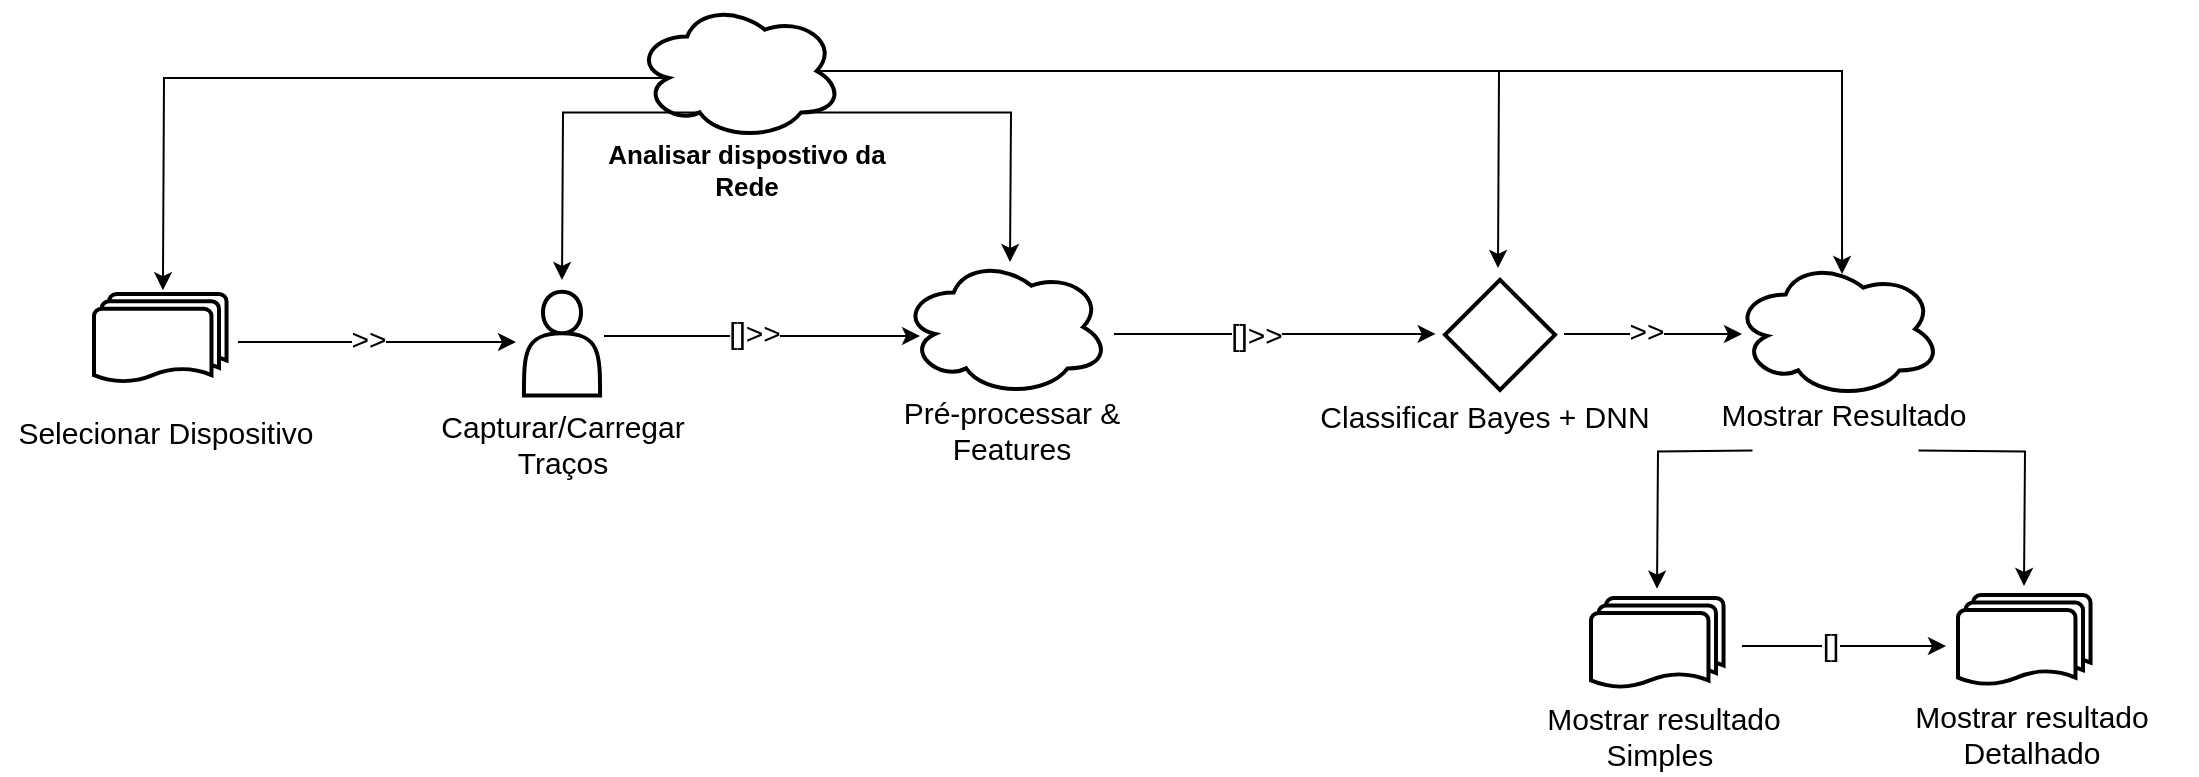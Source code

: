 <mxfile version="28.2.5">
  <diagram id="Il9Fi1deLX2TvpJTLiLy" name="Página-1">
    <mxGraphModel dx="1988" dy="654" grid="0" gridSize="10" guides="1" tooltips="1" connect="1" arrows="1" fold="1" page="0" pageScale="1" pageWidth="827" pageHeight="1169" math="0" shadow="0">
      <root>
        <mxCell id="0" />
        <mxCell id="1" parent="0" />
        <mxCell id="XDs6qOpa_2APzOStyn8Z-69" value="" style="group" parent="1" vertex="1" connectable="0">
          <mxGeometry x="-305" y="316" width="245" height="92.28" as="geometry" />
        </mxCell>
        <mxCell id="XDs6qOpa_2APzOStyn8Z-49" value="&lt;div style=&quot;text-align: center;&quot;&gt;&lt;span style=&quot;background-color: transparent; color: light-dark(rgb(0, 0, 0), rgb(255, 255, 255)); font-size: 13px;&quot;&gt;&lt;b&gt;Analisar dispostivo da Rede&lt;/b&gt;&lt;/span&gt;&lt;/div&gt;" style="text;whiteSpace=wrap;html=1;labelBackgroundColor=none;" parent="XDs6qOpa_2APzOStyn8Z-69" vertex="1">
          <mxGeometry x="35" y="62" width="175" height="30.28" as="geometry" />
        </mxCell>
        <mxCell id="XDs6qOpa_2APzOStyn8Z-57" value="" style="ellipse;shape=cloud;whiteSpace=wrap;html=1;strokeWidth=2;" parent="XDs6qOpa_2APzOStyn8Z-69" vertex="1">
          <mxGeometry x="67.75" width="103.5" height="69" as="geometry" />
        </mxCell>
        <mxCell id="XDs6qOpa_2APzOStyn8Z-81" style="edgeStyle=orthogonalEdgeStyle;rounded=0;orthogonalLoop=1;jettySize=auto;html=1;" parent="1" edge="1">
          <mxGeometry relative="1" as="geometry">
            <mxPoint x="-95" y="483" as="targetPoint" />
            <mxPoint x="-253" y="483" as="sourcePoint" />
          </mxGeometry>
        </mxCell>
        <mxCell id="XDs6qOpa_2APzOStyn8Z-117" value="&lt;font style=&quot;font-size: 15px;&quot;&gt;[]&amp;gt;&amp;gt;&lt;/font&gt;" style="edgeLabel;html=1;align=center;verticalAlign=middle;resizable=0;points=[];" parent="XDs6qOpa_2APzOStyn8Z-81" vertex="1" connectable="0">
          <mxGeometry x="-0.051" y="2" relative="1" as="geometry">
            <mxPoint as="offset" />
          </mxGeometry>
        </mxCell>
        <mxCell id="XDs6qOpa_2APzOStyn8Z-106" style="edgeStyle=orthogonalEdgeStyle;rounded=0;orthogonalLoop=1;jettySize=auto;html=1;exitX=0.31;exitY=0.8;exitDx=0;exitDy=0;exitPerimeter=0;" parent="1" source="XDs6qOpa_2APzOStyn8Z-57" edge="1">
          <mxGeometry relative="1" as="geometry">
            <mxPoint x="-274" y="455" as="targetPoint" />
          </mxGeometry>
        </mxCell>
        <mxCell id="XDs6qOpa_2APzOStyn8Z-110" style="edgeStyle=orthogonalEdgeStyle;rounded=0;orthogonalLoop=1;jettySize=auto;html=1;exitX=0.16;exitY=0.55;exitDx=0;exitDy=0;exitPerimeter=0;entryX=0.5;entryY=0;entryDx=0;entryDy=0;" parent="1" source="XDs6qOpa_2APzOStyn8Z-57" edge="1">
          <mxGeometry relative="1" as="geometry">
            <mxPoint x="-473.535" y="460.09" as="targetPoint" />
          </mxGeometry>
        </mxCell>
        <mxCell id="XDs6qOpa_2APzOStyn8Z-111" style="edgeStyle=orthogonalEdgeStyle;rounded=0;orthogonalLoop=1;jettySize=auto;html=1;exitX=0.875;exitY=0.5;exitDx=0;exitDy=0;exitPerimeter=0;" parent="1" source="XDs6qOpa_2APzOStyn8Z-57" edge="1">
          <mxGeometry relative="1" as="geometry">
            <mxPoint x="194" y="449" as="targetPoint" />
          </mxGeometry>
        </mxCell>
        <mxCell id="XDs6qOpa_2APzOStyn8Z-156" style="edgeStyle=orthogonalEdgeStyle;rounded=0;orthogonalLoop=1;jettySize=auto;html=1;exitX=0.8;exitY=0.8;exitDx=0;exitDy=0;exitPerimeter=0;" parent="1" source="XDs6qOpa_2APzOStyn8Z-57" edge="1">
          <mxGeometry relative="1" as="geometry">
            <mxPoint x="-50" y="446" as="targetPoint" />
          </mxGeometry>
        </mxCell>
        <mxCell id="XDs6qOpa_2APzOStyn8Z-172" style="edgeStyle=orthogonalEdgeStyle;rounded=0;orthogonalLoop=1;jettySize=auto;html=1;entryX=0.16;entryY=0.55;entryDx=0;entryDy=0;entryPerimeter=0;" parent="1" edge="1">
          <mxGeometry relative="1" as="geometry">
            <mxPoint x="2" y="482" as="sourcePoint" />
            <mxPoint x="162.81" y="481.95" as="targetPoint" />
          </mxGeometry>
        </mxCell>
        <mxCell id="XDs6qOpa_2APzOStyn8Z-173" value="&lt;font style=&quot;font-size: 15px;&quot;&gt;[]&amp;gt;&amp;gt;&lt;/font&gt;" style="edgeLabel;html=1;align=center;verticalAlign=middle;resizable=0;points=[];" parent="XDs6qOpa_2APzOStyn8Z-172" vertex="1" connectable="0">
          <mxGeometry x="-0.117" y="-1" relative="1" as="geometry">
            <mxPoint y="-1" as="offset" />
          </mxGeometry>
        </mxCell>
        <mxCell id="QEQqxk-_YLSXUUMcxlBl-1" value="" style="group" vertex="1" connectable="0" parent="1">
          <mxGeometry x="-555" y="462" width="166" height="77" as="geometry" />
        </mxCell>
        <mxCell id="QEQqxk-_YLSXUUMcxlBl-2" value="" style="strokeWidth=2;html=1;shape=mxgraph.flowchart.multi-document;whiteSpace=wrap;" vertex="1" parent="QEQqxk-_YLSXUUMcxlBl-1">
          <mxGeometry x="47" width="66.27" height="44.441" as="geometry" />
        </mxCell>
        <mxCell id="QEQqxk-_YLSXUUMcxlBl-3" value="&lt;span style=&quot;font-size: 15px;&quot;&gt;Selecionar Dispositivo&lt;/span&gt;" style="text;whiteSpace=wrap;html=1;labelBackgroundColor=none;align=center;" vertex="1" parent="QEQqxk-_YLSXUUMcxlBl-1">
          <mxGeometry y="53.995" width="166" height="29.785" as="geometry" />
        </mxCell>
        <mxCell id="QEQqxk-_YLSXUUMcxlBl-4" value="" style="group" vertex="1" connectable="0" parent="1">
          <mxGeometry x="-357" y="465" width="186" height="78.01" as="geometry" />
        </mxCell>
        <mxCell id="QEQqxk-_YLSXUUMcxlBl-5" value="&lt;span style=&quot;font-size: 15px;&quot;&gt;Capturar/Carregar Traços&lt;/span&gt;" style="text;whiteSpace=wrap;html=1;labelBackgroundColor=none;align=center;" vertex="1" parent="QEQqxk-_YLSXUUMcxlBl-4">
          <mxGeometry x="1.5" y="47.73" width="163" height="30.28" as="geometry" />
        </mxCell>
        <mxCell id="QEQqxk-_YLSXUUMcxlBl-6" value="" style="shape=actor;whiteSpace=wrap;html=1;strokeWidth=2;" vertex="1" parent="QEQqxk-_YLSXUUMcxlBl-4">
          <mxGeometry x="63.97" y="-4.18" width="38.07" height="51.91" as="geometry" />
        </mxCell>
        <mxCell id="XDs6qOpa_2APzOStyn8Z-84" style="edgeStyle=orthogonalEdgeStyle;rounded=0;orthogonalLoop=1;jettySize=auto;html=1;" parent="QEQqxk-_YLSXUUMcxlBl-4" edge="1">
          <mxGeometry relative="1" as="geometry">
            <mxPoint x="-79" y="21" as="sourcePoint" />
            <mxPoint x="60" y="21" as="targetPoint" />
          </mxGeometry>
        </mxCell>
        <mxCell id="XDs6qOpa_2APzOStyn8Z-115" value="&amp;gt;&amp;gt;" style="edgeLabel;html=1;align=center;verticalAlign=middle;resizable=0;points=[];fontSize=15;" parent="XDs6qOpa_2APzOStyn8Z-84" vertex="1" connectable="0">
          <mxGeometry x="-0.075" y="2" relative="1" as="geometry">
            <mxPoint as="offset" />
          </mxGeometry>
        </mxCell>
        <mxCell id="QEQqxk-_YLSXUUMcxlBl-8" value="" style="group" vertex="1" connectable="0" parent="1">
          <mxGeometry x="-132" y="444" width="166" height="97.73" as="geometry" />
        </mxCell>
        <mxCell id="QEQqxk-_YLSXUUMcxlBl-9" value="" style="ellipse;shape=cloud;whiteSpace=wrap;html=1;strokeWidth=2;" vertex="1" parent="QEQqxk-_YLSXUUMcxlBl-8">
          <mxGeometry x="28" width="103.5" height="69" as="geometry" />
        </mxCell>
        <mxCell id="QEQqxk-_YLSXUUMcxlBl-10" value="&lt;span style=&quot;font-size: 15px;&quot;&gt;Pré-processar &amp;amp; Features&lt;/span&gt;" style="text;whiteSpace=wrap;html=1;labelBackgroundColor=none;align=center;" vertex="1" parent="QEQqxk-_YLSXUUMcxlBl-8">
          <mxGeometry y="62.0" width="166" height="30.28" as="geometry" />
        </mxCell>
        <mxCell id="QEQqxk-_YLSXUUMcxlBl-12" value="" style="group" vertex="1" connectable="0" parent="1">
          <mxGeometry x="112" y="456" width="166" height="82.19" as="geometry" />
        </mxCell>
        <mxCell id="QEQqxk-_YLSXUUMcxlBl-13" value="&lt;span style=&quot;font-size: 15px;&quot;&gt;Classificar Bayes + DNN&lt;/span&gt;" style="text;whiteSpace=wrap;html=1;labelBackgroundColor=none;align=center;" vertex="1" parent="QEQqxk-_YLSXUUMcxlBl-12">
          <mxGeometry x="-15" y="51.91" width="181" height="30.28" as="geometry" />
        </mxCell>
        <mxCell id="QEQqxk-_YLSXUUMcxlBl-14" value="" style="rhombus;whiteSpace=wrap;html=1;strokeWidth=2;" vertex="1" parent="QEQqxk-_YLSXUUMcxlBl-12">
          <mxGeometry x="55.5" y="-1.09" width="55" height="55" as="geometry" />
        </mxCell>
        <mxCell id="QEQqxk-_YLSXUUMcxlBl-15" value="" style="group" vertex="1" connectable="0" parent="1">
          <mxGeometry x="284" y="445" width="166" height="97.73" as="geometry" />
        </mxCell>
        <mxCell id="QEQqxk-_YLSXUUMcxlBl-16" value="" style="ellipse;shape=cloud;whiteSpace=wrap;html=1;strokeWidth=2;" vertex="1" parent="QEQqxk-_YLSXUUMcxlBl-15">
          <mxGeometry x="28" width="103.5" height="69" as="geometry" />
        </mxCell>
        <mxCell id="QEQqxk-_YLSXUUMcxlBl-17" value="&lt;span style=&quot;font-size: 15px;&quot;&gt;Mostrar Resultado&lt;/span&gt;" style="text;whiteSpace=wrap;html=1;labelBackgroundColor=none;align=center;" vertex="1" parent="QEQqxk-_YLSXUUMcxlBl-15">
          <mxGeometry y="62.0" width="166" height="30.28" as="geometry" />
        </mxCell>
        <mxCell id="QEQqxk-_YLSXUUMcxlBl-32" style="edgeStyle=orthogonalEdgeStyle;rounded=0;orthogonalLoop=1;jettySize=auto;html=1;" edge="1" parent="QEQqxk-_YLSXUUMcxlBl-15">
          <mxGeometry relative="1" as="geometry">
            <mxPoint x="-57" y="37" as="sourcePoint" />
            <mxPoint x="32" y="37" as="targetPoint" />
          </mxGeometry>
        </mxCell>
        <mxCell id="QEQqxk-_YLSXUUMcxlBl-33" value="&amp;gt;&amp;gt;" style="edgeLabel;html=1;align=center;verticalAlign=middle;resizable=0;points=[];fontSize=15;" vertex="1" connectable="0" parent="QEQqxk-_YLSXUUMcxlBl-32">
          <mxGeometry x="-0.075" y="2" relative="1" as="geometry">
            <mxPoint as="offset" />
          </mxGeometry>
        </mxCell>
        <mxCell id="QEQqxk-_YLSXUUMcxlBl-20" style="rounded=0;orthogonalLoop=1;jettySize=auto;html=1;strokeColor=default;edgeStyle=orthogonalEdgeStyle;entryX=0.522;entryY=0.101;entryDx=0;entryDy=0;entryPerimeter=0;" edge="1" parent="1" source="XDs6qOpa_2APzOStyn8Z-57" target="QEQqxk-_YLSXUUMcxlBl-16">
          <mxGeometry relative="1" as="geometry">
            <mxPoint x="366" y="442" as="targetPoint" />
            <Array as="points">
              <mxPoint x="366" y="351" />
            </Array>
          </mxGeometry>
        </mxCell>
        <mxCell id="QEQqxk-_YLSXUUMcxlBl-21" value="" style="group" vertex="1" connectable="0" parent="1">
          <mxGeometry x="377.5" y="612.55" width="166" height="75.46" as="geometry" />
        </mxCell>
        <mxCell id="QEQqxk-_YLSXUUMcxlBl-22" value="" style="strokeWidth=2;html=1;shape=mxgraph.flowchart.multi-document;whiteSpace=wrap;" vertex="1" parent="QEQqxk-_YLSXUUMcxlBl-21">
          <mxGeometry x="46.5" width="66.27" height="45.18" as="geometry" />
        </mxCell>
        <mxCell id="QEQqxk-_YLSXUUMcxlBl-23" value="&lt;span style=&quot;font-size: 15px;&quot;&gt;Mostrar resultado Detalhado&lt;/span&gt;" style="text;whiteSpace=wrap;html=1;labelBackgroundColor=none;align=center;" vertex="1" parent="QEQqxk-_YLSXUUMcxlBl-21">
          <mxGeometry y="45.18" width="166" height="30.28" as="geometry" />
        </mxCell>
        <mxCell id="QEQqxk-_YLSXUUMcxlBl-26" style="edgeStyle=orthogonalEdgeStyle;rounded=0;orthogonalLoop=1;jettySize=auto;html=1;exitX=0.75;exitY=1;exitDx=0;exitDy=0;" edge="1" parent="1">
          <mxGeometry relative="1" as="geometry">
            <mxPoint x="404.25" y="540.28" as="sourcePoint" />
            <mxPoint x="457" y="608" as="targetPoint" />
          </mxGeometry>
        </mxCell>
        <mxCell id="QEQqxk-_YLSXUUMcxlBl-27" style="edgeStyle=orthogonalEdgeStyle;rounded=0;orthogonalLoop=1;jettySize=auto;html=1;exitX=0.25;exitY=1;exitDx=0;exitDy=0;entryX=0.5;entryY=0;entryDx=0;entryDy=0;" edge="1" parent="1">
          <mxGeometry relative="1" as="geometry">
            <mxPoint x="273.505" y="609.37" as="targetPoint" />
            <mxPoint x="321.25" y="540.28" as="sourcePoint" />
          </mxGeometry>
        </mxCell>
        <mxCell id="QEQqxk-_YLSXUUMcxlBl-30" style="edgeStyle=orthogonalEdgeStyle;rounded=0;orthogonalLoop=1;jettySize=auto;html=1;exitX=1;exitY=0.5;exitDx=0;exitDy=0;exitPerimeter=0;entryX=0;entryY=0.5;entryDx=0;entryDy=0;entryPerimeter=0;" edge="1" parent="1">
          <mxGeometry relative="1" as="geometry">
            <mxPoint x="418" y="638" as="targetPoint" />
            <mxPoint x="316" y="638" as="sourcePoint" />
          </mxGeometry>
        </mxCell>
        <mxCell id="QEQqxk-_YLSXUUMcxlBl-31" value="&lt;span style=&quot;font-size: 15px;&quot;&gt;[]&lt;/span&gt;" style="edgeLabel;html=1;align=center;verticalAlign=middle;resizable=0;points=[];" vertex="1" connectable="0" parent="QEQqxk-_YLSXUUMcxlBl-30">
          <mxGeometry x="-0.147" y="1" relative="1" as="geometry">
            <mxPoint as="offset" />
          </mxGeometry>
        </mxCell>
        <mxCell id="QEQqxk-_YLSXUUMcxlBl-34" value="" style="group" vertex="1" connectable="0" parent="1">
          <mxGeometry x="194" y="614" width="166" height="75.46" as="geometry" />
        </mxCell>
        <mxCell id="QEQqxk-_YLSXUUMcxlBl-35" value="" style="strokeWidth=2;html=1;shape=mxgraph.flowchart.multi-document;whiteSpace=wrap;" vertex="1" parent="QEQqxk-_YLSXUUMcxlBl-34">
          <mxGeometry x="46.5" width="66.27" height="45.18" as="geometry" />
        </mxCell>
        <mxCell id="QEQqxk-_YLSXUUMcxlBl-36" value="&lt;span style=&quot;font-size: 15px;&quot;&gt;Mostrar resultado Simples&amp;nbsp;&lt;/span&gt;" style="text;whiteSpace=wrap;html=1;labelBackgroundColor=none;align=center;" vertex="1" parent="QEQqxk-_YLSXUUMcxlBl-34">
          <mxGeometry y="45.18" width="166" height="30.28" as="geometry" />
        </mxCell>
      </root>
    </mxGraphModel>
  </diagram>
</mxfile>
